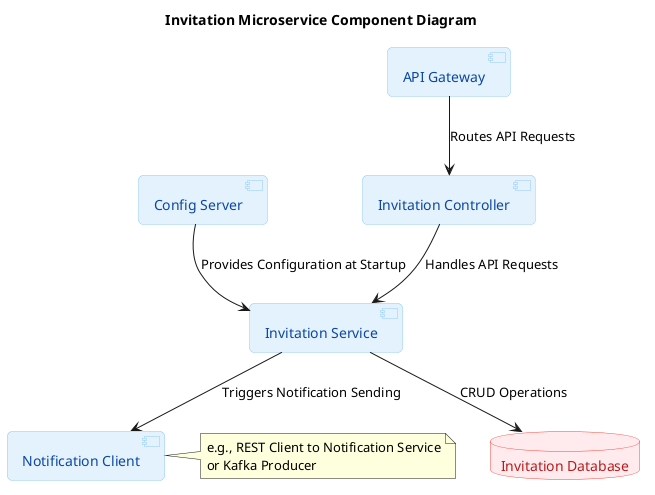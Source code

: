 @startuml
title Invitation Microservice Component Diagram

' Style des composants
skinparam component {
BackgroundColor #E3F2FD
BorderColor #90CAF9
FontColor #0D47A1
RoundCorner 10
}

' Style des bases de données
skinparam database {
BackgroundColor #FFEBEE
BorderColor #F44336
FontColor #B71C1C
RoundCorner 10
}

' Style des flèches pour les rendre plus droites
skinparam arrow {
linetype ortho
}

' Définition des composants externes (pour le contexte)
component "API Gateway" as gateway
component "Config Server" as configServer

' Définition des composants principaux du service Invitation
component "Invitation Controller" as invitationController
component "Invitation Service" as invitationService
component "Notification Client" as notificationClient

' Base de données associée
database "Invitation Database" as invitationdb

' Relations avec les composants externes
gateway --> invitationController : Routes API Requests
configServer --> invitationService : Provides Configuration at Startup

' Relations entre les composants internes
invitationController --> invitationService : Handles API Requests
invitationService --> invitationdb : CRUD Operations
invitationService --> notificationClient : Triggers Notification Sending

note right of notificationClient
e.g., REST Client to Notification Service
or Kafka Producer
end note

@enduml